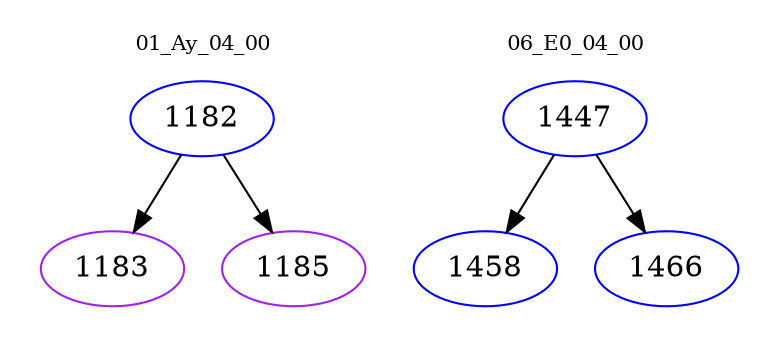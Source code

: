 digraph{
subgraph cluster_0 {
color = white
label = "01_Ay_04_00";
fontsize=10;
T0_1182 [label="1182", color="blue"]
T0_1182 -> T0_1183 [color="black"]
T0_1183 [label="1183", color="purple"]
T0_1182 -> T0_1185 [color="black"]
T0_1185 [label="1185", color="purple"]
}
subgraph cluster_1 {
color = white
label = "06_E0_04_00";
fontsize=10;
T1_1447 [label="1447", color="blue"]
T1_1447 -> T1_1458 [color="black"]
T1_1458 [label="1458", color="blue"]
T1_1447 -> T1_1466 [color="black"]
T1_1466 [label="1466", color="blue"]
}
}
